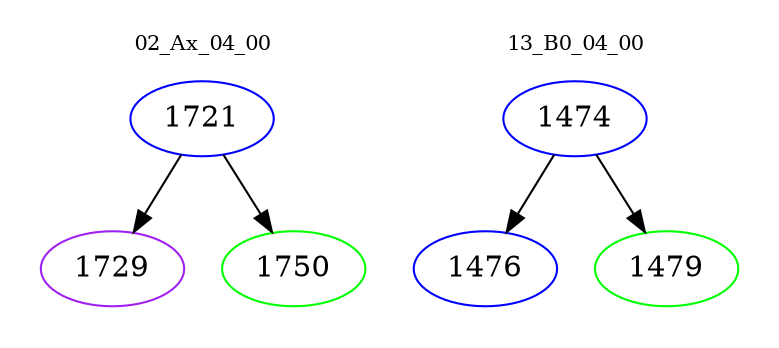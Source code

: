 digraph{
subgraph cluster_0 {
color = white
label = "02_Ax_04_00";
fontsize=10;
T0_1721 [label="1721", color="blue"]
T0_1721 -> T0_1729 [color="black"]
T0_1729 [label="1729", color="purple"]
T0_1721 -> T0_1750 [color="black"]
T0_1750 [label="1750", color="green"]
}
subgraph cluster_1 {
color = white
label = "13_B0_04_00";
fontsize=10;
T1_1474 [label="1474", color="blue"]
T1_1474 -> T1_1476 [color="black"]
T1_1476 [label="1476", color="blue"]
T1_1474 -> T1_1479 [color="black"]
T1_1479 [label="1479", color="green"]
}
}
